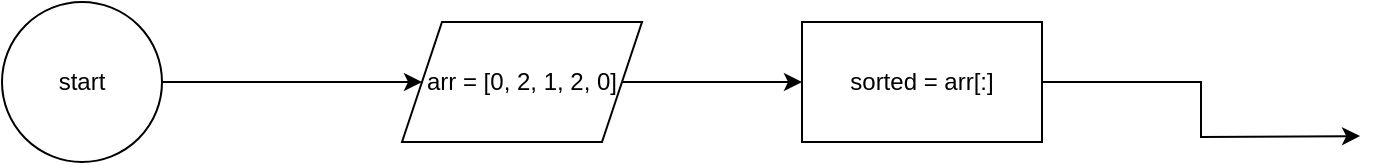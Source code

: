<mxfile version="24.7.8">
  <diagram name="Page-1" id="31QB1v_mqNI5mOlYlD-y">
    <mxGraphModel dx="1434" dy="891" grid="1" gridSize="10" guides="1" tooltips="1" connect="1" arrows="1" fold="1" page="1" pageScale="1" pageWidth="850" pageHeight="1100" math="0" shadow="0">
      <root>
        <mxCell id="0" />
        <mxCell id="1" parent="0" />
        <mxCell id="TX6Ag44tq4ehKoy0bHKY-4" style="edgeStyle=orthogonalEdgeStyle;rounded=0;orthogonalLoop=1;jettySize=auto;html=1;entryX=0;entryY=0.5;entryDx=0;entryDy=0;" edge="1" parent="1" source="jHRryZpSAA9MjvkaloiL-1" target="TX6Ag44tq4ehKoy0bHKY-3">
          <mxGeometry relative="1" as="geometry" />
        </mxCell>
        <mxCell id="jHRryZpSAA9MjvkaloiL-1" value="start" style="ellipse;whiteSpace=wrap;html=1;aspect=fixed;" parent="1" vertex="1">
          <mxGeometry x="10" y="30" width="80" height="80" as="geometry" />
        </mxCell>
        <mxCell id="TX6Ag44tq4ehKoy0bHKY-6" value="" style="edgeStyle=orthogonalEdgeStyle;rounded=0;orthogonalLoop=1;jettySize=auto;html=1;" edge="1" parent="1" source="TX6Ag44tq4ehKoy0bHKY-3" target="TX6Ag44tq4ehKoy0bHKY-5">
          <mxGeometry relative="1" as="geometry" />
        </mxCell>
        <mxCell id="TX6Ag44tq4ehKoy0bHKY-3" value="arr = [0, 2, 1, 2, 0]" style="shape=parallelogram;perimeter=parallelogramPerimeter;whiteSpace=wrap;html=1;fixedSize=1;" vertex="1" parent="1">
          <mxGeometry x="210" y="40" width="120" height="60" as="geometry" />
        </mxCell>
        <mxCell id="TX6Ag44tq4ehKoy0bHKY-5" value="sorted = arr[:]" style="whiteSpace=wrap;html=1;" vertex="1" parent="1">
          <mxGeometry x="410" y="40" width="120" height="60" as="geometry" />
        </mxCell>
        <mxCell id="TX6Ag44tq4ehKoy0bHKY-10" style="edgeStyle=orthogonalEdgeStyle;rounded=0;orthogonalLoop=1;jettySize=auto;html=1;entryX=-0.012;entryY=0.588;entryDx=0;entryDy=0;entryPerimeter=0;" edge="1" parent="1" source="TX6Ag44tq4ehKoy0bHKY-5">
          <mxGeometry relative="1" as="geometry">
            <mxPoint x="689.04" y="97.04" as="targetPoint" />
          </mxGeometry>
        </mxCell>
      </root>
    </mxGraphModel>
  </diagram>
</mxfile>
